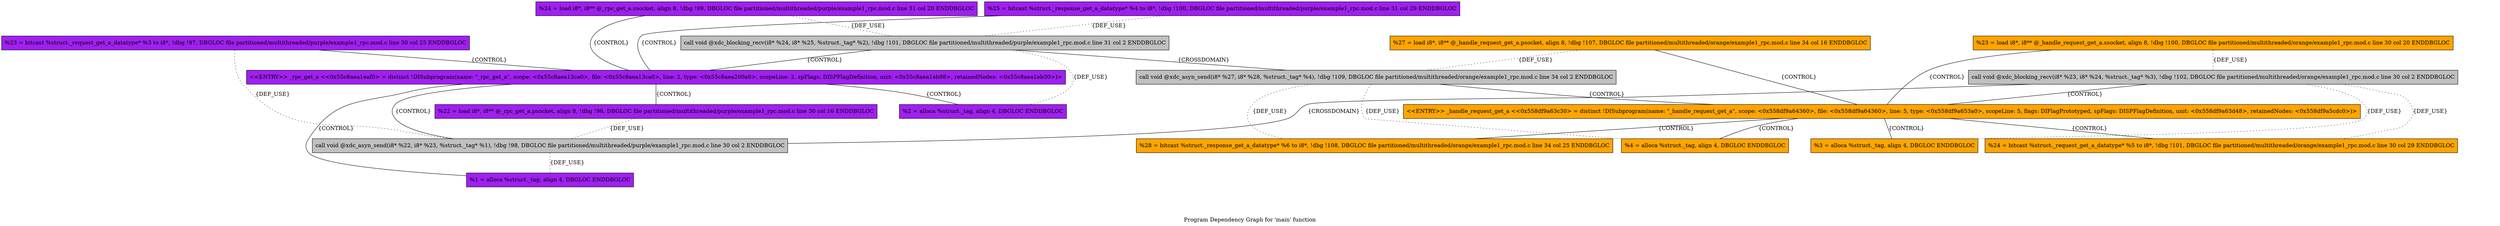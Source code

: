 strict graph "Program Dependency Graph for 'main' function" {
label="Program Dependency Graph for 'main' function";
Node0x55c8aea5a880 [fillcolor=purple, label="{  %25 = bitcast %struct._response_get_a_datatype* %4 to i8*, !dbg !100, DBGLOC file partitioned/multithreaded/purple/example1_rpc.mod.c line 31 col 29 ENDDBGLOC}", shape="record", side="purple/purple", style=filled];
Node0x558df9aaa3b0 [fillcolor=orange, label="{  %23 = load i8*, i8** @_handle_request_get_a.ssocket, align 8, !dbg !100, DBGLOC file partitioned/multithreaded/orange/example1_rpc.mod.c line 30 col 20 ENDDBGLOC}", shape="record", side="orange/orange", style=filled];
Node0x558df9a9a000 [dbginfo="Name: xdc_blocking_recv on line 30 column 2 in file partitioned/multithreaded/orange/example1_rpc.mod.c (local)", fillcolor="gray", label="{  call void @xdc_blocking_recv(i8* %23, i8* %24, %struct._tag* %3), !dbg !102, DBGLOC file partitioned/multithreaded/orange/example1_rpc.mod.c line 30 col 2 ENDDBGLOC}", shape="record", side="orange/orange", style="filled"];
Node0x55c8aea5afb0 [fillcolor=purple, label="{  %24 = load i8*, i8** @_rpc_get_a.ssocket, align 8, !dbg !99, DBGLOC file partitioned/multithreaded/purple/example1_rpc.mod.c line 31 col 20 ENDDBGLOC}", shape="record", side="purple/purple", style=filled];
Node0x55c8aea5a4c0 [dbginfo="Name: xdc_blocking_recv on line 31 column 2 in file partitioned/multithreaded/purple/example1_rpc.mod.c (local)", fillcolor="gray", label="{  call void @xdc_blocking_recv(i8* %24, i8* %25, %struct._tag* %2), !dbg !101, DBGLOC file partitioned/multithreaded/purple/example1_rpc.mod.c line 31 col 2 ENDDBGLOC}", shape="record", side="purple/purple", style="filled"];
Node0x558df9aaa410 [fillcolor=orange, label="{  %27 = load i8*, i8** @_handle_request_get_a.psocket, align 8, !dbg !107, DBGLOC file partitioned/multithreaded/orange/example1_rpc.mod.c line 34 col 16 ENDDBGLOC}", shape="record", side="orange/orange", style=filled];
Node0x558df9a9a240 [dbginfo="Name: xdc_asyn_send on line 34 column 2 in file partitioned/multithreaded/orange/example1_rpc.mod.c (local)", fillcolor="gray", label="{  call void @xdc_asyn_send(i8* %27, i8* %28, %struct._tag* %4), !dbg !109, DBGLOC file partitioned/multithreaded/orange/example1_rpc.mod.c line 34 col 2 ENDDBGLOC}", shape="record", side="orange/orange", style="filled"];
Node0x558df9aaa8c0 [fillcolor=orange, label="{\<\<ENTRY\>\> _handle_request_get_a \<\<0x558df9a63c30\> = distinct !DISubprogram(name: \"_handle_request_get_a\", scope: \<0x558df9a64360\>, file: \<0x558df9a64360\>, line: 5, type: \<0x558df9a653a0\>, scopeLine: 5, flags: DIFlagPrototyped, spFlags: DISPFlagDefinition, unit: \<0x558df9a63d48\>, retainedNodes: \<0x558df9a5cdc0\>)\>}", shape="record", side="orange/orange", style=filled];
Node0x55c8aea5a6d0 [fillcolor=purple, label="{  %23 = bitcast %struct._request_get_a_datatype* %3 to i8*, !dbg !97, DBGLOC file partitioned/multithreaded/purple/example1_rpc.mod.c line 30 col 25 ENDDBGLOC}", shape="record", side="purple/purple", style=filled];
Node0x558df9a9a420 [fillcolor=orange, label="{  %28 = bitcast %struct._response_get_a_datatype* %6 to i8*, !dbg !108, DBGLOC file partitioned/multithreaded/orange/example1_rpc.mod.c line 34 col 25 ENDDBGLOC}", shape="record", side="orange/orange", style=filled];
Node0x55c8aea5b4c0 [fillcolor=purple, label="{\<\<ENTRY\>\> _rpc_get_a \<\<0x55c8aea1eaf0\> = distinct !DISubprogram(name: \"_rpc_get_a\", scope: \<0x55c8aea13ca0\>, file: \<0x55c8aea13ca0\>, line: 2, type: \<0x55c8aea200a0\>, scopeLine: 2, spFlags: DISPFlagDefinition, unit: \<0x55c8aea1eb98\>, retainedNodes: \<0x55c8aea1eb30\>)\>}", shape="record", side="purple/purple", style=filled];
Node0x558df9a99460 [fillcolor=orange, label="{  %3 = alloca %struct._tag, align 4, DBGLOC  ENDDBGLOC}", shape="record", side="orange/orange", style=filled];
Node0x55c8aea5af50 [fillcolor=purple, label="{  %22 = load i8*, i8** @_rpc_get_a.psocket, align 8, !dbg !96, DBGLOC file partitioned/multithreaded/purple/example1_rpc.mod.c line 30 col 16 ENDDBGLOC}", shape="record", side="purple/purple", style=filled];
Node0x55c8aea5f8c0 [dbginfo="Name: xdc_asyn_send on line 30 column 2 in file partitioned/multithreaded/purple/example1_rpc.mod.c (local)", fillcolor="gray", label="{  call void @xdc_asyn_send(i8* %22, i8* %23, %struct._tag* %1), !dbg !98, DBGLOC file partitioned/multithreaded/purple/example1_rpc.mod.c line 30 col 2 ENDDBGLOC}", shape="record", side="purple/purple", style="filled"];
Node0x558df9a9a300 [fillcolor=orange, label="{  %24 = bitcast %struct._request_get_a_datatype* %5 to i8*, !dbg !101, DBGLOC file partitioned/multithreaded/orange/example1_rpc.mod.c line 30 col 29 ENDDBGLOC}", shape="record", side="orange/orange", style=filled];
Node0x55c8aea5f890 [fillcolor=purple, label="{  %2 = alloca %struct._tag, align 4, DBGLOC  ENDDBGLOC}", shape="record", side="purple/purple", style=filled];
Node0x55c8aea4eb80 [fillcolor=purple, label="{  %1 = alloca %struct._tag, align 4, DBGLOC  ENDDBGLOC}", shape="record", side="purple/purple", style=filled];
Node0x558df9a9a0f0 [fillcolor=orange, label="{  %4 = alloca %struct._tag, align 4, DBGLOC  ENDDBGLOC}", shape="record", side="orange/orange", style=filled];
N [pos="0,25!", shape=polygon, side=green, style=invis];
S [pos="0,-25!", shape=polygon, side=orange, style=invis];
Node0x55c8aea5a880 -- Node0x55c8aea5a4c0  [label="{DEF_USE}", style="dotted"];
Node0x55c8aea5a880 -- Node0x55c8aea5b4c0  [label="{CONTROL}"];
Node0x55c8aea5a880 -- N  [style=invis];
Node0x558df9aaa3b0 -- Node0x558df9a9a000  [label="{DEF_USE}", style="dotted"];
Node0x558df9aaa3b0 -- Node0x558df9aaa8c0  [label="{CONTROL}"];
Node0x558df9aaa3b0 -- S  [style=invis];
Node0x558df9a9a000 -- Node0x558df9a99460  [label="{DEF_USE}", style="dotted"];
Node0x558df9a9a000 -- Node0x55c8aea5f8c0  [label="{CROSSDOMAIN}"];
Node0x558df9a9a000 -- Node0x558df9a9a300  [label="{DEF_USE}", style="dotted"];
Node0x558df9a9a000 -- Node0x558df9aaa8c0  [label="{CONTROL}"];
Node0x55c8aea5afb0 -- Node0x55c8aea5a4c0  [label="{DEF_USE}", style="dotted"];
Node0x55c8aea5afb0 -- Node0x55c8aea5b4c0  [label="{CONTROL}"];
Node0x55c8aea5afb0 -- N  [style=invis];
Node0x55c8aea5a4c0 -- Node0x558df9a9a240  [label="{CROSSDOMAIN}"];
Node0x55c8aea5a4c0 -- Node0x55c8aea5f890  [label="{DEF_USE}", style="dotted"];
Node0x55c8aea5a4c0 -- Node0x55c8aea5b4c0  [label="{CONTROL}"];
Node0x558df9aaa410 -- Node0x558df9a9a240  [label="{DEF_USE}", style="dotted"];
Node0x558df9aaa410 -- Node0x558df9aaa8c0  [label="{CONTROL}"];
Node0x558df9aaa410 -- S  [style=invis];
Node0x558df9a9a240 -- Node0x558df9a9a0f0  [label="{DEF_USE}", style="dotted"];
Node0x558df9a9a240 -- Node0x558df9a9a420  [label="{DEF_USE}", style="dotted"];
Node0x558df9a9a240 -- Node0x558df9aaa8c0  [label="{CONTROL}"];
Node0x558df9aaa8c0 -- Node0x558df9a99460  [label="{CONTROL}"];
Node0x558df9aaa8c0 -- Node0x558df9a9a0f0  [label="{CONTROL}"];
Node0x558df9aaa8c0 -- Node0x558df9a9a300  [label="{CONTROL}"];
Node0x558df9aaa8c0 -- Node0x558df9a9a420  [label="{CONTROL}"];
Node0x558df9aaa8c0 -- S  [style=invis];
Node0x55c8aea5a6d0 -- Node0x55c8aea5f8c0  [label="{DEF_USE}", style="dotted"];
Node0x55c8aea5a6d0 -- Node0x55c8aea5b4c0  [label="{CONTROL}"];
Node0x55c8aea5a6d0 -- N  [style=invis];
Node0x558df9a9a420 -- S  [style=invis];
Node0x55c8aea5b4c0 -- Node0x55c8aea4eb80  [label="{CONTROL}"];
Node0x55c8aea5b4c0 -- Node0x55c8aea5f890  [label="{CONTROL}"];
Node0x55c8aea5b4c0 -- Node0x55c8aea5af50  [label="{CONTROL}"];
Node0x55c8aea5b4c0 -- Node0x55c8aea5f8c0  [label="{CONTROL}"];
Node0x55c8aea5b4c0 -- N  [style=invis];
Node0x558df9a99460 -- S  [style=invis];
Node0x55c8aea5af50 -- Node0x55c8aea5f8c0  [label="{DEF_USE}", style="dotted"];
Node0x55c8aea5af50 -- N  [style=invis];
Node0x55c8aea5f8c0 -- Node0x55c8aea4eb80  [label="{DEF_USE}", style="dotted"];
Node0x558df9a9a300 -- S  [style=invis];
Node0x55c8aea5f890 -- N  [style=invis];
Node0x55c8aea4eb80 -- N  [style=invis];
Node0x558df9a9a0f0 -- S  [style=invis];
}
